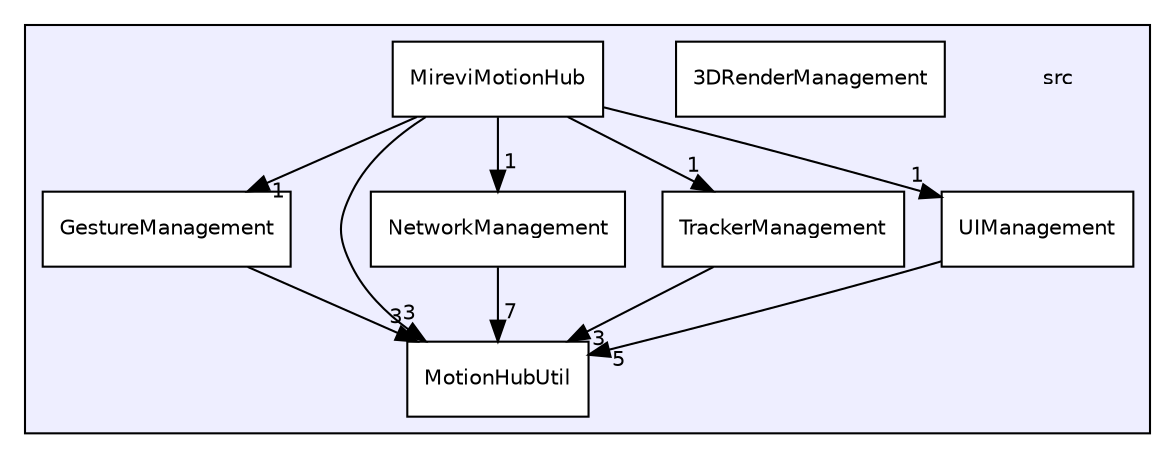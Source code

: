 digraph "src" {
  compound=true
  node [ fontsize="10", fontname="Helvetica"];
  edge [ labelfontsize="10", labelfontname="Helvetica"];
  subgraph clusterdir_68267d1309a1af8e8297ef4c3efbcdba {
    graph [ bgcolor="#eeeeff", pencolor="black", label="" URL="dir_68267d1309a1af8e8297ef4c3efbcdba.html"];
    dir_68267d1309a1af8e8297ef4c3efbcdba [shape=plaintext label="src"];
    dir_8c82435d479004033efb554a8ef8e106 [shape=box label="3DRenderManagement" color="black" fillcolor="white" style="filled" URL="dir_8c82435d479004033efb554a8ef8e106.html"];
    dir_6ac73976d8d5aa930656b5979def69df [shape=box label="GestureManagement" color="black" fillcolor="white" style="filled" URL="dir_6ac73976d8d5aa930656b5979def69df.html"];
    dir_48f2157b417ead41e9d051c4a0b6a4c5 [shape=box label="MireviMotionHub" color="black" fillcolor="white" style="filled" URL="dir_48f2157b417ead41e9d051c4a0b6a4c5.html"];
    dir_b4817ea3b0dc3a781298faaa4ae67ebf [shape=box label="MotionHubUtil" color="black" fillcolor="white" style="filled" URL="dir_b4817ea3b0dc3a781298faaa4ae67ebf.html"];
    dir_8fb8f2c077f76e64c373394268b50889 [shape=box label="NetworkManagement" color="black" fillcolor="white" style="filled" URL="dir_8fb8f2c077f76e64c373394268b50889.html"];
    dir_e3fd89a57cdae034d7aa0e28cf438a8d [shape=box label="TrackerManagement" color="black" fillcolor="white" style="filled" URL="dir_e3fd89a57cdae034d7aa0e28cf438a8d.html"];
    dir_9a5b046de8c7e3aee1c1ef438073eb0b [shape=box label="UIManagement" color="black" fillcolor="white" style="filled" URL="dir_9a5b046de8c7e3aee1c1ef438073eb0b.html"];
  }
  dir_8fb8f2c077f76e64c373394268b50889->dir_b4817ea3b0dc3a781298faaa4ae67ebf [headlabel="7", labeldistance=1.5 headhref="dir_000005_000004.html"];
  dir_9a5b046de8c7e3aee1c1ef438073eb0b->dir_b4817ea3b0dc3a781298faaa4ae67ebf [headlabel="5", labeldistance=1.5 headhref="dir_000007_000004.html"];
  dir_6ac73976d8d5aa930656b5979def69df->dir_b4817ea3b0dc3a781298faaa4ae67ebf [headlabel="3", labeldistance=1.5 headhref="dir_000002_000004.html"];
  dir_48f2157b417ead41e9d051c4a0b6a4c5->dir_8fb8f2c077f76e64c373394268b50889 [headlabel="1", labeldistance=1.5 headhref="dir_000003_000005.html"];
  dir_48f2157b417ead41e9d051c4a0b6a4c5->dir_b4817ea3b0dc3a781298faaa4ae67ebf [headlabel="3", labeldistance=1.5 headhref="dir_000003_000004.html"];
  dir_48f2157b417ead41e9d051c4a0b6a4c5->dir_9a5b046de8c7e3aee1c1ef438073eb0b [headlabel="1", labeldistance=1.5 headhref="dir_000003_000007.html"];
  dir_48f2157b417ead41e9d051c4a0b6a4c5->dir_6ac73976d8d5aa930656b5979def69df [headlabel="1", labeldistance=1.5 headhref="dir_000003_000002.html"];
  dir_48f2157b417ead41e9d051c4a0b6a4c5->dir_e3fd89a57cdae034d7aa0e28cf438a8d [headlabel="1", labeldistance=1.5 headhref="dir_000003_000006.html"];
  dir_e3fd89a57cdae034d7aa0e28cf438a8d->dir_b4817ea3b0dc3a781298faaa4ae67ebf [headlabel="3", labeldistance=1.5 headhref="dir_000006_000004.html"];
}
